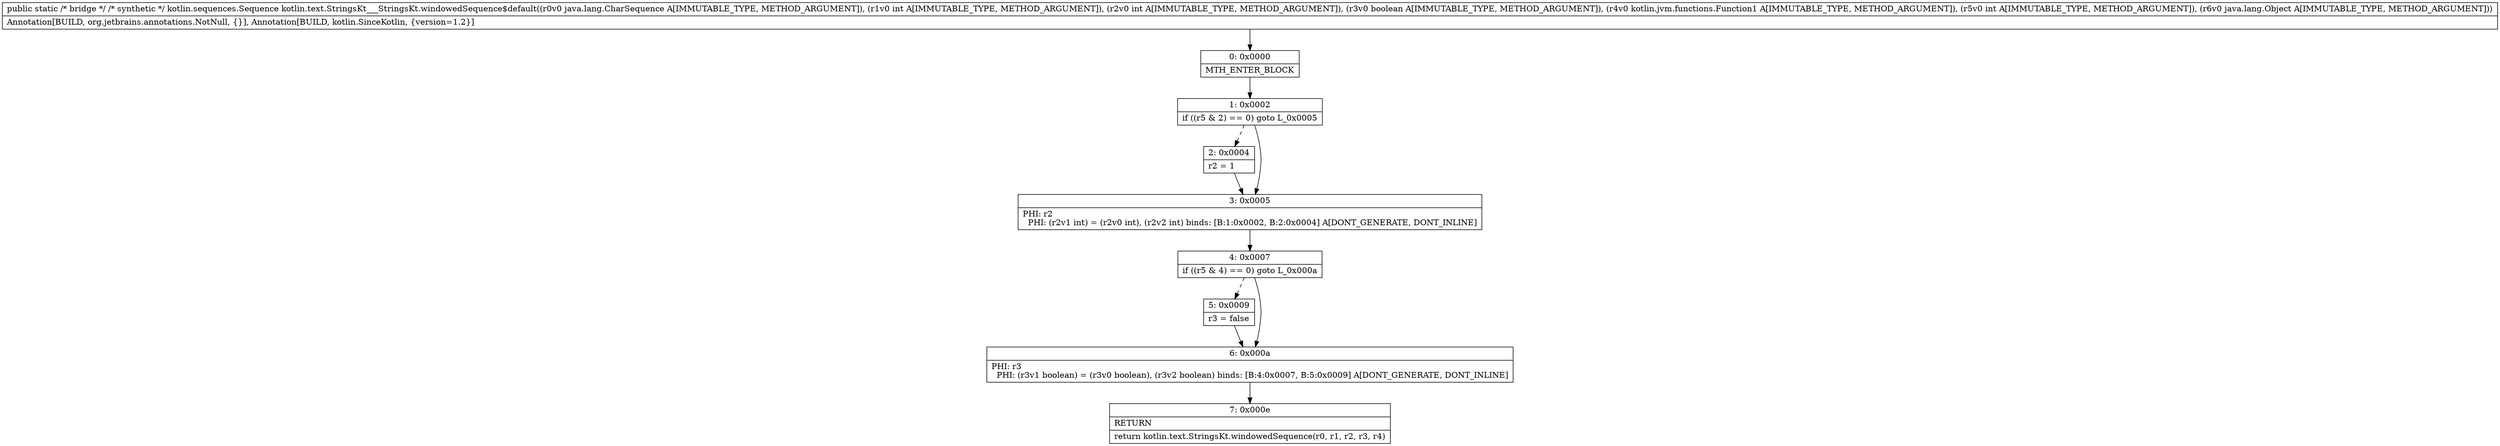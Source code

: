 digraph "CFG forkotlin.text.StringsKt___StringsKt.windowedSequence$default(Ljava\/lang\/CharSequence;IIZLkotlin\/jvm\/functions\/Function1;ILjava\/lang\/Object;)Lkotlin\/sequences\/Sequence;" {
Node_0 [shape=record,label="{0\:\ 0x0000|MTH_ENTER_BLOCK\l}"];
Node_1 [shape=record,label="{1\:\ 0x0002|if ((r5 & 2) == 0) goto L_0x0005\l}"];
Node_2 [shape=record,label="{2\:\ 0x0004|r2 = 1\l}"];
Node_3 [shape=record,label="{3\:\ 0x0005|PHI: r2 \l  PHI: (r2v1 int) = (r2v0 int), (r2v2 int) binds: [B:1:0x0002, B:2:0x0004] A[DONT_GENERATE, DONT_INLINE]\l}"];
Node_4 [shape=record,label="{4\:\ 0x0007|if ((r5 & 4) == 0) goto L_0x000a\l}"];
Node_5 [shape=record,label="{5\:\ 0x0009|r3 = false\l}"];
Node_6 [shape=record,label="{6\:\ 0x000a|PHI: r3 \l  PHI: (r3v1 boolean) = (r3v0 boolean), (r3v2 boolean) binds: [B:4:0x0007, B:5:0x0009] A[DONT_GENERATE, DONT_INLINE]\l}"];
Node_7 [shape=record,label="{7\:\ 0x000e|RETURN\l|return kotlin.text.StringsKt.windowedSequence(r0, r1, r2, r3, r4)\l}"];
MethodNode[shape=record,label="{public static \/* bridge *\/ \/* synthetic *\/ kotlin.sequences.Sequence kotlin.text.StringsKt___StringsKt.windowedSequence$default((r0v0 java.lang.CharSequence A[IMMUTABLE_TYPE, METHOD_ARGUMENT]), (r1v0 int A[IMMUTABLE_TYPE, METHOD_ARGUMENT]), (r2v0 int A[IMMUTABLE_TYPE, METHOD_ARGUMENT]), (r3v0 boolean A[IMMUTABLE_TYPE, METHOD_ARGUMENT]), (r4v0 kotlin.jvm.functions.Function1 A[IMMUTABLE_TYPE, METHOD_ARGUMENT]), (r5v0 int A[IMMUTABLE_TYPE, METHOD_ARGUMENT]), (r6v0 java.lang.Object A[IMMUTABLE_TYPE, METHOD_ARGUMENT]))  | Annotation[BUILD, org.jetbrains.annotations.NotNull, \{\}], Annotation[BUILD, kotlin.SinceKotlin, \{version=1.2\}]\l}"];
MethodNode -> Node_0;
Node_0 -> Node_1;
Node_1 -> Node_2[style=dashed];
Node_1 -> Node_3;
Node_2 -> Node_3;
Node_3 -> Node_4;
Node_4 -> Node_5[style=dashed];
Node_4 -> Node_6;
Node_5 -> Node_6;
Node_6 -> Node_7;
}

